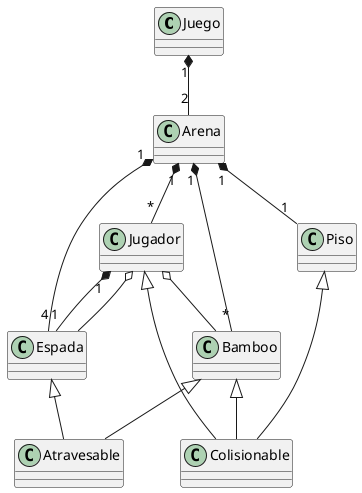 @startuml espaditas

class Juego
class Jugador
class Espada
class Arena
class Bamboo
class Colisionable
class Atravesable
class Piso 



Juego "1" *--  "2" Arena


Arena "1" *-- "*" Bamboo
Arena "1" *-- "4" Espada
Arena "1" *-- "1" Piso
Arena "1" *-- "*" Jugador
Jugador "1" *-- "1" Espada

Jugador o-- Bamboo
Jugador o-- Espada


Bamboo <|-- Atravesable
Espada <|-- Atravesable

Jugador <|-- Colisionable
Bamboo <|-- Colisionable
Piso <|-- Colisionable


@enduml

